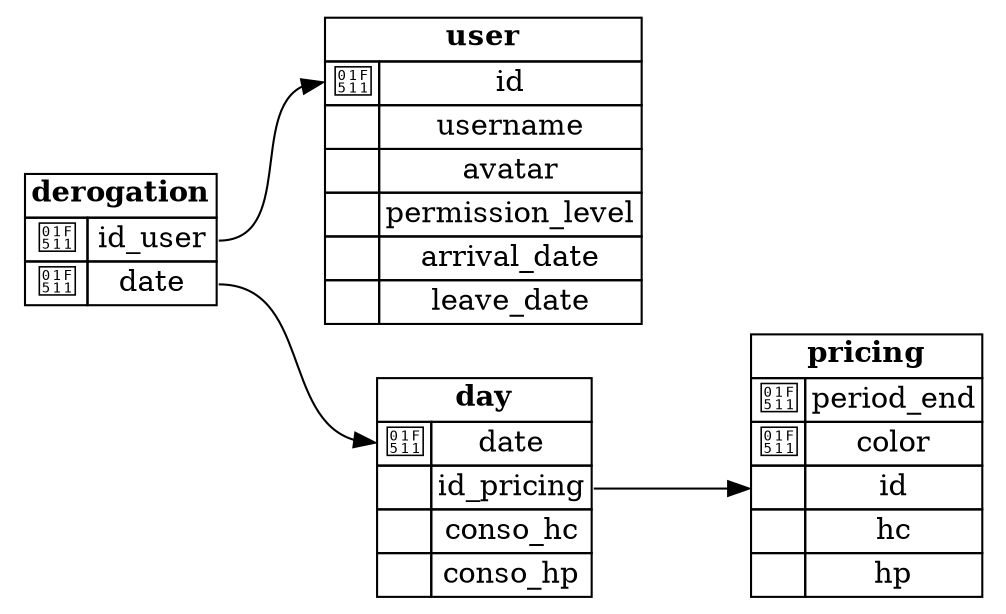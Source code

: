 
digraph structs {


rankdir="LR"


node [shape=none]

day [label=<
            <TABLE BORDER="0" CELLSPACING="0" CELLBORDER="1">
                <TR>
                    <TD COLSPAN="2"><B>day</B></TD>
                </TR>
            
                <TR>
                    <TD PORT="date_to">🔑</TD>
                    <TD PORT="date_from">date</TD>
                </TR>
            

                <TR>
                    <TD PORT="id_pricing_to">&nbsp;</TD>
                    <TD PORT="id_pricing_from">id_pricing</TD>
                </TR>
            

                <TR>
                    <TD PORT="conso_hc_to">&nbsp;</TD>
                    <TD PORT="conso_hc_from">conso_hc</TD>
                </TR>
            

                <TR>
                    <TD PORT="conso_hp_to">&nbsp;</TD>
                    <TD PORT="conso_hp_from">conso_hp</TD>
                </TR>
            
            </TABLE>
        >];
        
derogation [label=<
            <TABLE BORDER="0" CELLSPACING="0" CELLBORDER="1">
                <TR>
                    <TD COLSPAN="2"><B>derogation</B></TD>
                </TR>
            
                <TR>
                    <TD PORT="id_user_to">🔑</TD>
                    <TD PORT="id_user_from">id_user</TD>
                </TR>
            

                <TR>
                    <TD PORT="date_to">🔑</TD>
                    <TD PORT="date_from">date</TD>
                </TR>
            
            </TABLE>
        >];
        
pricing [label=<
            <TABLE BORDER="0" CELLSPACING="0" CELLBORDER="1">
                <TR>
                    <TD COLSPAN="2"><B>pricing</B></TD>
                </TR>
            
                <TR>
                    <TD PORT="period_end_to">🔑</TD>
                    <TD PORT="period_end_from">period_end</TD>
                </TR>
            

                <TR>
                    <TD PORT="color_to">🔑</TD>
                    <TD PORT="color_from">color</TD>
                </TR>
            

                <TR>
                    <TD PORT="id_to">&nbsp;</TD>
                    <TD PORT="id_from">id</TD>
                </TR>
            

                <TR>
                    <TD PORT="hc_to">&nbsp;</TD>
                    <TD PORT="hc_from">hc</TD>
                </TR>
            

                <TR>
                    <TD PORT="hp_to">&nbsp;</TD>
                    <TD PORT="hp_from">hp</TD>
                </TR>
            
            </TABLE>
        >];
        
user [label=<
            <TABLE BORDER="0" CELLSPACING="0" CELLBORDER="1">
                <TR>
                    <TD COLSPAN="2"><B>user</B></TD>
                </TR>
            
                <TR>
                    <TD PORT="id_to">🔑</TD>
                    <TD PORT="id_from">id</TD>
                </TR>
            

                <TR>
                    <TD PORT="username_to">&nbsp;</TD>
                    <TD PORT="username_from">username</TD>
                </TR>
            

                <TR>
                    <TD PORT="avatar_to">&nbsp;</TD>
                    <TD PORT="avatar_from">avatar</TD>
                </TR>
            

                <TR>
                    <TD PORT="permission_level_to">&nbsp;</TD>
                    <TD PORT="permission_level_from">permission_level</TD>
                </TR>
            

                <TR>
                    <TD PORT="arrival_date_to">&nbsp;</TD>
                    <TD PORT="arrival_date_from">arrival_date</TD>
                </TR>
            

                <TR>
                    <TD PORT="leave_date_to">&nbsp;</TD>
                    <TD PORT="leave_date_from">leave_date</TD>
                </TR>
            
            </TABLE>
        >];
        
derogation:date_from:e -> day:date_to:w
derogation:id_user_from:e -> user:id_to:w
day:id_pricing_from:e -> pricing:id_to:w

}
